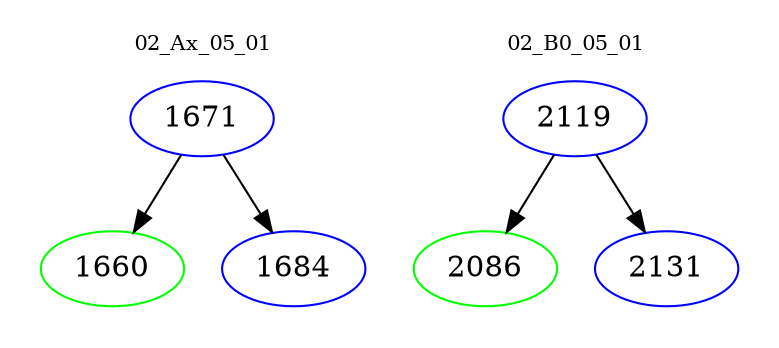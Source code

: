 digraph{
subgraph cluster_0 {
color = white
label = "02_Ax_05_01";
fontsize=10;
T0_1671 [label="1671", color="blue"]
T0_1671 -> T0_1660 [color="black"]
T0_1660 [label="1660", color="green"]
T0_1671 -> T0_1684 [color="black"]
T0_1684 [label="1684", color="blue"]
}
subgraph cluster_1 {
color = white
label = "02_B0_05_01";
fontsize=10;
T1_2119 [label="2119", color="blue"]
T1_2119 -> T1_2086 [color="black"]
T1_2086 [label="2086", color="green"]
T1_2119 -> T1_2131 [color="black"]
T1_2131 [label="2131", color="blue"]
}
}
